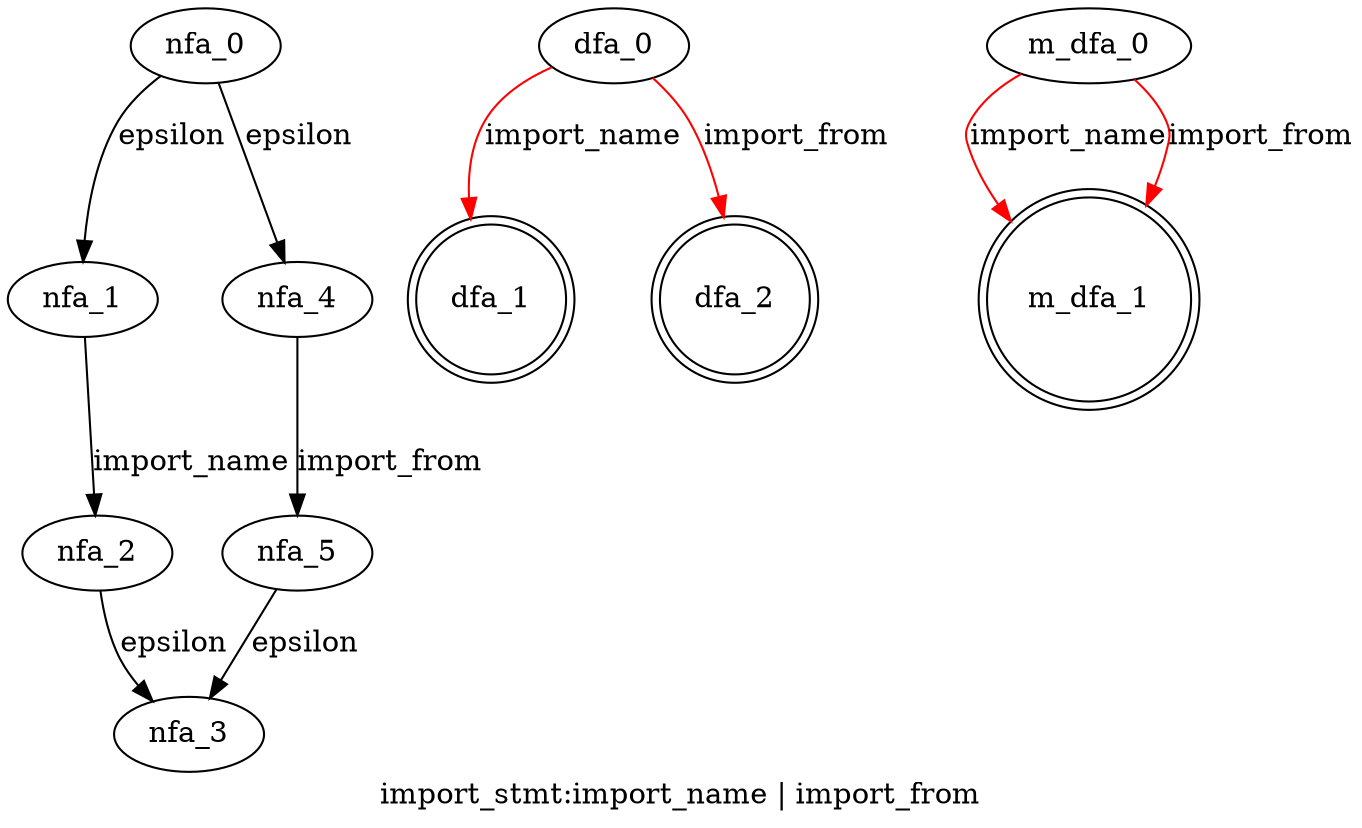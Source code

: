 digraph import_stmt {
 graph[label="import_stmt:import_name | import_from"]
 subgraph import_stmt_nfa {
  nfa_0->nfa_1[label="epsilon"]
  nfa_1->nfa_2[label="import_name"]
  nfa_2->nfa_3[label="epsilon"]
  nfa_0->nfa_4[label="epsilon"]
  nfa_4->nfa_5[label="import_from"]
  nfa_5->nfa_3[label="epsilon"]
  }
 subgraph import_stmt_dfa {
  dfa_0->dfa_1[label="import_name",color=red]
  dfa_0->dfa_2[label="import_from",color=red]
  dfa_1[shape=doublecircle]
  dfa_2[shape=doublecircle]
  }
 subgraph import_stmt_m_dfa {
  m_dfa_0->m_dfa_1[label="import_name",color=red]
  m_dfa_0->m_dfa_1[label="import_from",color=red]
  m_dfa_1[shape=doublecircle]
  }
}
